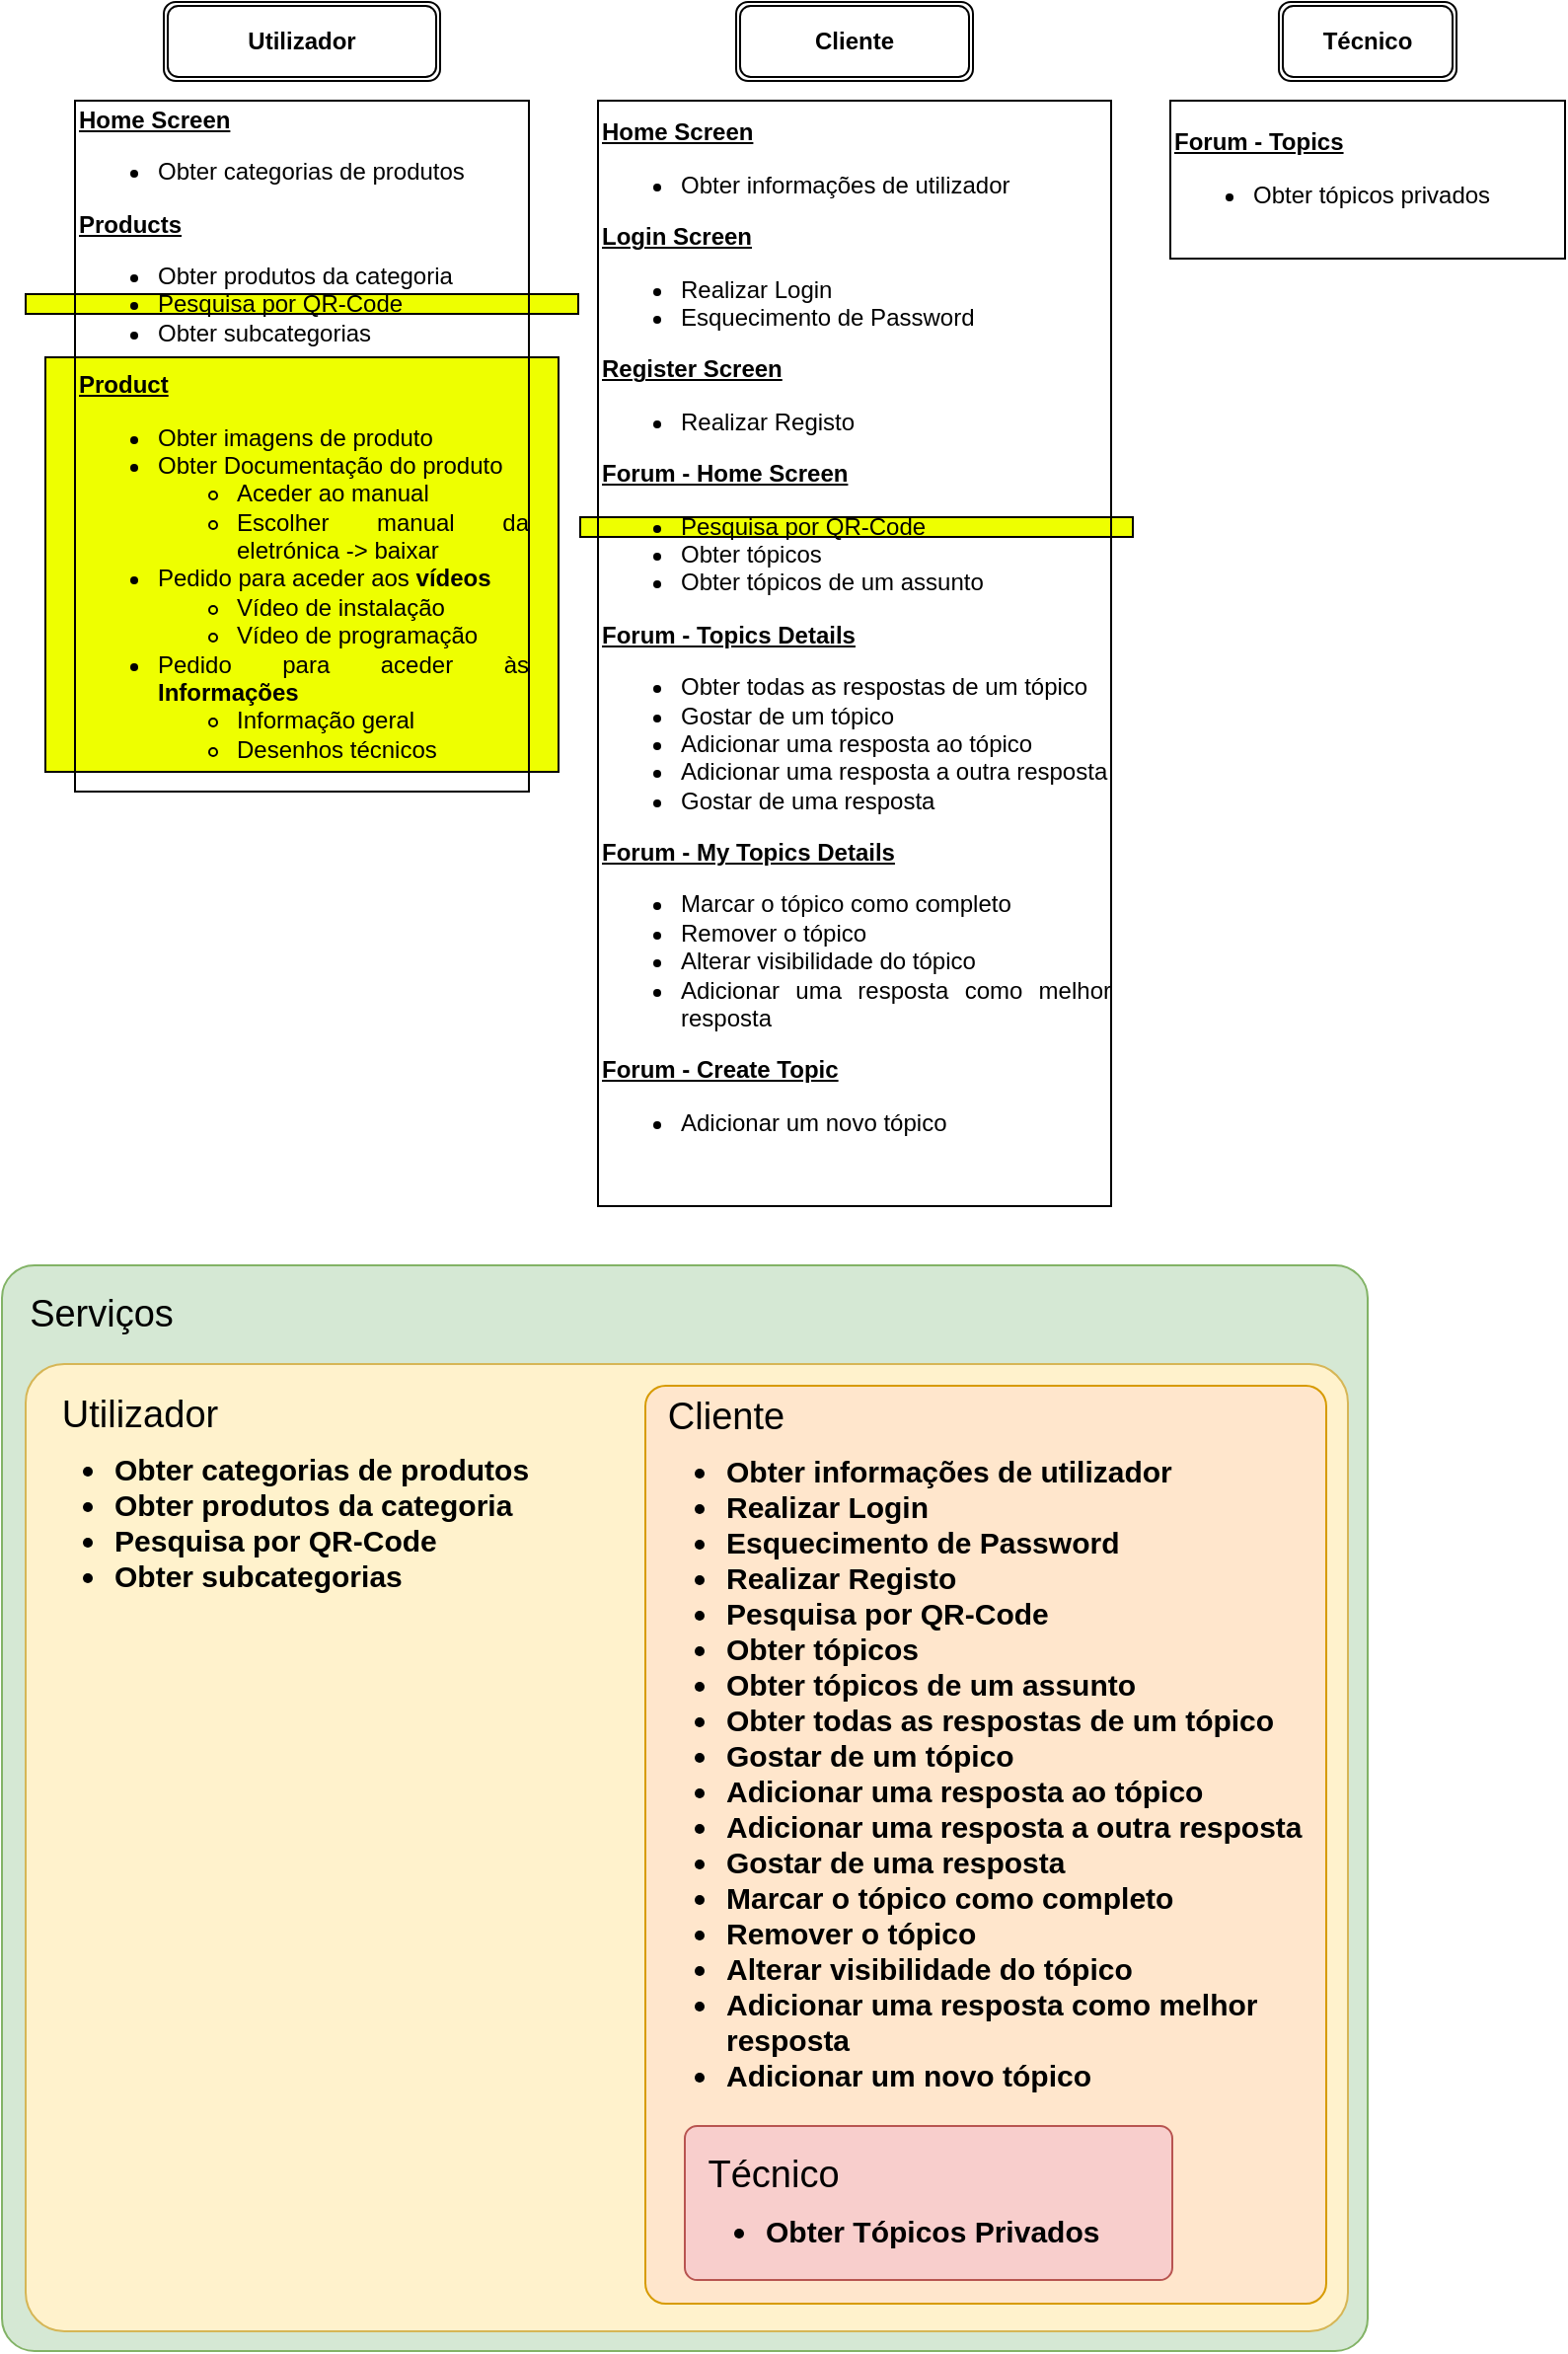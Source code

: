 <mxfile version="20.8.20" type="github">
  <diagram name="Página-1" id="kiCXkl-eVupk_ZroLNsJ">
    <mxGraphModel dx="1195" dy="646" grid="1" gridSize="10" guides="1" tooltips="1" connect="1" arrows="1" fold="1" page="1" pageScale="1" pageWidth="827" pageHeight="1169" math="0" shadow="0">
      <root>
        <mxCell id="0" />
        <mxCell id="1" parent="0" />
        <mxCell id="rQLQHIbvt_KvwNL9c9PV-3" value="" style="rounded=0;whiteSpace=wrap;html=1;fillColor=#eeff00;" vertex="1" parent="1">
          <mxGeometry x="30" y="188" width="280" height="10" as="geometry" />
        </mxCell>
        <mxCell id="rQLQHIbvt_KvwNL9c9PV-2" value="" style="rounded=0;whiteSpace=wrap;html=1;fillColor=#eeff00;" vertex="1" parent="1">
          <mxGeometry x="311" y="301" width="280" height="10" as="geometry" />
        </mxCell>
        <mxCell id="rQLQHIbvt_KvwNL9c9PV-1" value="" style="rounded=0;whiteSpace=wrap;html=1;fillColor=#eeff00;" vertex="1" parent="1">
          <mxGeometry x="40" y="220" width="260" height="210" as="geometry" />
        </mxCell>
        <mxCell id="KZ9W_DSHIqvTxx3p64X--19" value="&lt;b&gt;Utilizador&lt;/b&gt;" style="shape=ext;double=1;rounded=1;whiteSpace=wrap;html=1;" parent="1" vertex="1">
          <mxGeometry x="100" y="40" width="140" height="40" as="geometry" />
        </mxCell>
        <mxCell id="KZ9W_DSHIqvTxx3p64X--20" value="&lt;b&gt;Cliente&lt;/b&gt;" style="shape=ext;double=1;rounded=1;whiteSpace=wrap;html=1;" parent="1" vertex="1">
          <mxGeometry x="390" y="40" width="120" height="40" as="geometry" />
        </mxCell>
        <mxCell id="KZ9W_DSHIqvTxx3p64X--22" value="&lt;b&gt;Técnico&lt;/b&gt;" style="shape=ext;double=1;rounded=1;whiteSpace=wrap;html=1;" parent="1" vertex="1">
          <mxGeometry x="665" y="40" width="90" height="40" as="geometry" />
        </mxCell>
        <mxCell id="KZ9W_DSHIqvTxx3p64X--23" value="&lt;div style=&quot;text-align: justify;&quot;&gt;&lt;div&gt;&lt;b&gt;&lt;u&gt;Home Screen&lt;/u&gt;&lt;/b&gt;&lt;/div&gt;&lt;ul&gt;&lt;li&gt;Obter categorias de produtos&lt;/li&gt;&lt;/ul&gt;&lt;b&gt;&lt;u&gt;Products&lt;/u&gt;&lt;/b&gt;&lt;br&gt;&lt;ul&gt;&lt;li&gt;Obter produtos da categoria&lt;/li&gt;&lt;li style=&quot;border-color: var(--border-color);&quot;&gt;Pesquisa por QR-Code&lt;/li&gt;&lt;li&gt;Obter subcategorias&lt;/li&gt;&lt;/ul&gt;&lt;b&gt;&lt;u&gt;Product&lt;/u&gt;&lt;/b&gt;&lt;br&gt;&lt;ul&gt;&lt;li&gt;Obter imagens de produto&lt;/li&gt;&lt;li&gt;Obter Documentação do produto&lt;/li&gt;&lt;ul&gt;&lt;li&gt;Aceder ao manual&lt;/li&gt;&lt;li&gt;Escolher manual da eletrónica -&amp;gt; baixar&lt;/li&gt;&lt;/ul&gt;&lt;li&gt;Pedido para aceder aos &lt;b&gt;vídeos&lt;/b&gt;&lt;/li&gt;&lt;ul&gt;&lt;li&gt;Vídeo de instalação&lt;/li&gt;&lt;li&gt;Vídeo de programação&lt;/li&gt;&lt;/ul&gt;&lt;li&gt;Pedido para aceder às &lt;b&gt;Informações&lt;/b&gt;&lt;/li&gt;&lt;ul&gt;&lt;li&gt;Informação geral&lt;/li&gt;&lt;li&gt;Desenhos técnicos&lt;/li&gt;&lt;/ul&gt;&lt;/ul&gt;&lt;/div&gt;" style="text;html=1;strokeColor=default;fillColor=none;align=left;verticalAlign=middle;whiteSpace=wrap;rounded=0;" parent="1" vertex="1">
          <mxGeometry x="55" y="90" width="230" height="350" as="geometry" />
        </mxCell>
        <mxCell id="KZ9W_DSHIqvTxx3p64X--24" value="&lt;div style=&quot;text-align: justify;&quot;&gt;&lt;div&gt;&lt;b style=&quot;border-color: var(--border-color);&quot;&gt;&lt;u style=&quot;border-color: var(--border-color);&quot;&gt;Home Screen&lt;/u&gt;&lt;/b&gt;&lt;br&gt;&lt;/div&gt;&lt;ul&gt;&lt;li style=&quot;border-color: var(--border-color);&quot;&gt;Obter informações de utilizador&lt;/li&gt;&lt;/ul&gt;&lt;b&gt;&lt;u&gt;Login Screen&lt;/u&gt;&lt;/b&gt;&lt;/div&gt;&lt;div style=&quot;text-align: justify;&quot;&gt;&lt;ul&gt;&lt;li&gt;Realizar Login&lt;/li&gt;&lt;li&gt;Esquecimento de Password&lt;/li&gt;&lt;/ul&gt;&lt;b&gt;&lt;u&gt;Register Screen&lt;/u&gt;&lt;/b&gt;&lt;/div&gt;&lt;div style=&quot;text-align: justify;&quot;&gt;&lt;ul&gt;&lt;li&gt;Realizar Registo&lt;/li&gt;&lt;/ul&gt;&lt;div&gt;&lt;u&gt;&lt;b&gt;Forum - Home Screen&lt;/b&gt;&lt;/u&gt;&lt;/div&gt;&lt;div&gt;&lt;ul&gt;&lt;li&gt;Pesquisa por QR-Code&lt;/li&gt;&lt;li&gt;Obter tópicos&lt;/li&gt;&lt;li&gt;Obter tópicos de um assunto&lt;/li&gt;&lt;/ul&gt;&lt;/div&gt;&lt;div&gt;&lt;div&gt;&lt;u&gt;&lt;b&gt;Forum - Topics Details&lt;/b&gt;&lt;/u&gt;&lt;/div&gt;&lt;/div&gt;&lt;div&gt;&lt;ul&gt;&lt;li&gt;Obter todas as respostas de um tópico&lt;/li&gt;&lt;li&gt;Gostar de um tópico&lt;/li&gt;&lt;li&gt;Adicionar uma resposta ao tópico&lt;/li&gt;&lt;li&gt;Adicionar uma resposta a outra resposta&lt;/li&gt;&lt;li&gt;Gostar de uma resposta&lt;/li&gt;&lt;/ul&gt;&lt;div&gt;&lt;u&gt;&lt;b&gt;Forum - My Topics Details&lt;/b&gt;&lt;/u&gt;&lt;/div&gt;&lt;/div&gt;&lt;div&gt;&lt;ul&gt;&lt;li style=&quot;border-color: var(--border-color);&quot;&gt;Marcar o tópico como completo&lt;/li&gt;&lt;li style=&quot;border-color: var(--border-color);&quot;&gt;Remover o tópico&lt;/li&gt;&lt;li style=&quot;border-color: var(--border-color);&quot;&gt;Alterar visibilidade do tópico&lt;/li&gt;&lt;li style=&quot;border-color: var(--border-color);&quot;&gt;Adicionar uma resposta como melhor resposta&lt;/li&gt;&lt;/ul&gt;&lt;div&gt;&lt;b&gt;&lt;u&gt;Forum - Create Topic&lt;/u&gt;&lt;/b&gt;&lt;/div&gt;&lt;div&gt;&lt;ul&gt;&lt;li&gt;Adicionar um novo tópico&lt;/li&gt;&lt;/ul&gt;&lt;/div&gt;&lt;div&gt;&lt;br&gt;&lt;/div&gt;&lt;/div&gt;&lt;/div&gt;" style="text;html=1;strokeColor=default;fillColor=none;align=left;verticalAlign=middle;whiteSpace=wrap;rounded=0;" parent="1" vertex="1">
          <mxGeometry x="320" y="90" width="260" height="560" as="geometry" />
        </mxCell>
        <mxCell id="KZ9W_DSHIqvTxx3p64X--25" value="&lt;div style=&quot;text-align: justify;&quot;&gt;&lt;b&gt;&lt;u&gt;Forum - Topics&lt;/u&gt;&lt;/b&gt;&lt;/div&gt;&lt;div style=&quot;text-align: justify;&quot;&gt;&lt;ul&gt;&lt;li&gt;Obter tópicos privados&lt;/li&gt;&lt;/ul&gt;&lt;/div&gt;" style="text;html=1;strokeColor=default;fillColor=none;align=left;verticalAlign=middle;whiteSpace=wrap;rounded=0;" parent="1" vertex="1">
          <mxGeometry x="610" y="90" width="200" height="80" as="geometry" />
        </mxCell>
        <mxCell id="rQLQHIbvt_KvwNL9c9PV-4" value="" style="rounded=1;whiteSpace=wrap;html=1;fillColor=#d5e8d4;strokeColor=#82b366;arcSize=3;" vertex="1" parent="1">
          <mxGeometry x="18" y="680" width="692" height="550" as="geometry" />
        </mxCell>
        <mxCell id="rQLQHIbvt_KvwNL9c9PV-5" value="&lt;font style=&quot;font-size: 19px;&quot;&gt;Serviços&lt;/font&gt;" style="text;html=1;strokeColor=none;fillColor=none;align=center;verticalAlign=middle;whiteSpace=wrap;rounded=0;" vertex="1" parent="1">
          <mxGeometry x="31" y="690" width="75" height="30" as="geometry" />
        </mxCell>
        <mxCell id="rQLQHIbvt_KvwNL9c9PV-6" value="" style="rounded=1;whiteSpace=wrap;html=1;fontSize=19;arcSize=4;fillColor=#fff2cc;strokeColor=#d6b656;" vertex="1" parent="1">
          <mxGeometry x="30" y="730" width="670" height="490" as="geometry" />
        </mxCell>
        <mxCell id="rQLQHIbvt_KvwNL9c9PV-7" value="Utilizador" style="text;html=1;strokeColor=none;fillColor=none;align=center;verticalAlign=middle;whiteSpace=wrap;rounded=0;fontSize=19;" vertex="1" parent="1">
          <mxGeometry x="43" y="741" width="90" height="30" as="geometry" />
        </mxCell>
        <mxCell id="rQLQHIbvt_KvwNL9c9PV-8" value="&lt;h1 style=&quot;font-size: 15px;&quot;&gt;&lt;ul style=&quot;font-size: 15px;&quot;&gt;&lt;li style=&quot;border-color: var(--border-color); font-size: 15px;&quot;&gt;&lt;font style=&quot;font-size: 15px;&quot;&gt;Obter categorias de produtos&lt;/font&gt;&lt;/li&gt;&lt;li style=&quot;border-color: var(--border-color);&quot;&gt;Obter produtos da categoria&lt;/li&gt;&lt;li style=&quot;border-color: var(--border-color);&quot;&gt;Pesquisa por QR-Code&lt;/li&gt;&lt;li style=&quot;border-color: var(--border-color);&quot;&gt;Obter subcategorias&lt;/li&gt;&lt;/ul&gt;&lt;/h1&gt;" style="text;html=1;strokeColor=none;fillColor=none;spacing=5;spacingTop=-20;whiteSpace=wrap;overflow=hidden;rounded=0;fontSize=15;fontStyle=0" vertex="1" parent="1">
          <mxGeometry x="30" y="770" width="280" height="90" as="geometry" />
        </mxCell>
        <mxCell id="rQLQHIbvt_KvwNL9c9PV-9" value="" style="rounded=1;whiteSpace=wrap;html=1;fontSize=19;arcSize=3;fillColor=#ffe6cc;strokeColor=#d79b00;" vertex="1" parent="1">
          <mxGeometry x="344" y="741" width="345" height="465" as="geometry" />
        </mxCell>
        <mxCell id="rQLQHIbvt_KvwNL9c9PV-10" value="Cliente" style="text;html=1;strokeColor=none;fillColor=none;align=center;verticalAlign=middle;whiteSpace=wrap;rounded=0;fontSize=19;" vertex="1" parent="1">
          <mxGeometry x="340" y="742" width="90" height="30" as="geometry" />
        </mxCell>
        <mxCell id="rQLQHIbvt_KvwNL9c9PV-11" value="&lt;h1 style=&quot;font-size: 15px;&quot;&gt;&lt;ul style=&quot;font-size: 15px;&quot;&gt;&lt;li style=&quot;border-color: var(--border-color); font-size: 15px;&quot;&gt;Obter informações de utilizador&lt;br&gt;&lt;/li&gt;&lt;li style=&quot;border-color: var(--border-color);&quot;&gt;Realizar Login&lt;/li&gt;&lt;li style=&quot;border-color: var(--border-color);&quot;&gt;Esquecimento de Password&lt;/li&gt;&lt;li style=&quot;border-color: var(--border-color);&quot;&gt;Realizar Registo&lt;/li&gt;&lt;li style=&quot;border-color: var(--border-color);&quot;&gt;Pesquisa por QR-Code&lt;/li&gt;&lt;li style=&quot;border-color: var(--border-color);&quot;&gt;Obter tópicos&lt;/li&gt;&lt;li style=&quot;border-color: var(--border-color);&quot;&gt;Obter tópicos de um assunto&lt;/li&gt;&lt;li style=&quot;border-color: var(--border-color);&quot;&gt;Obter todas as respostas de um tópico&lt;/li&gt;&lt;li style=&quot;border-color: var(--border-color);&quot;&gt;Gostar de um tópico&lt;/li&gt;&lt;li style=&quot;border-color: var(--border-color);&quot;&gt;Adicionar uma resposta ao tópico&lt;/li&gt;&lt;li style=&quot;border-color: var(--border-color);&quot;&gt;Adicionar uma resposta a outra resposta&lt;/li&gt;&lt;li style=&quot;border-color: var(--border-color);&quot;&gt;Gostar de uma resposta&lt;/li&gt;&lt;li style=&quot;border-color: var(--border-color);&quot;&gt;Marcar o tópico como completo&lt;/li&gt;&lt;li style=&quot;border-color: var(--border-color);&quot;&gt;Remover o tópico&lt;/li&gt;&lt;li style=&quot;border-color: var(--border-color);&quot;&gt;Alterar visibilidade do tópico&lt;/li&gt;&lt;li style=&quot;border-color: var(--border-color);&quot;&gt;Adicionar uma resposta como melhor resposta&lt;/li&gt;&lt;li style=&quot;border-color: var(--border-color);&quot;&gt;Adicionar um novo tópico&lt;/li&gt;&lt;/ul&gt;&lt;/h1&gt;" style="text;html=1;strokeColor=none;fillColor=none;spacing=5;spacingTop=-20;whiteSpace=wrap;overflow=hidden;rounded=0;fontSize=15;fontStyle=0" vertex="1" parent="1">
          <mxGeometry x="340" y="771" width="340" height="330" as="geometry" />
        </mxCell>
        <mxCell id="rQLQHIbvt_KvwNL9c9PV-12" value="" style="rounded=1;whiteSpace=wrap;html=1;fontSize=19;arcSize=8;fillColor=#f8cecc;strokeColor=#b85450;" vertex="1" parent="1">
          <mxGeometry x="364" y="1116" width="247" height="78" as="geometry" />
        </mxCell>
        <mxCell id="rQLQHIbvt_KvwNL9c9PV-13" value="Técnico" style="text;html=1;strokeColor=none;fillColor=none;align=center;verticalAlign=middle;whiteSpace=wrap;rounded=0;fontSize=19;" vertex="1" parent="1">
          <mxGeometry x="364" y="1126" width="90" height="30" as="geometry" />
        </mxCell>
        <mxCell id="rQLQHIbvt_KvwNL9c9PV-14" value="&lt;h1 style=&quot;font-size: 15px;&quot;&gt;&lt;ul style=&quot;font-size: 15px;&quot;&gt;&lt;li style=&quot;border-color: var(--border-color); font-size: 15px;&quot;&gt;Obter Tópicos Privados&lt;/li&gt;&lt;/ul&gt;&lt;/h1&gt;" style="text;html=1;strokeColor=none;fillColor=none;spacing=5;spacingTop=-20;whiteSpace=wrap;overflow=hidden;rounded=0;fontSize=15;fontStyle=0" vertex="1" parent="1">
          <mxGeometry x="360" y="1156" width="232" height="30" as="geometry" />
        </mxCell>
      </root>
    </mxGraphModel>
  </diagram>
</mxfile>
